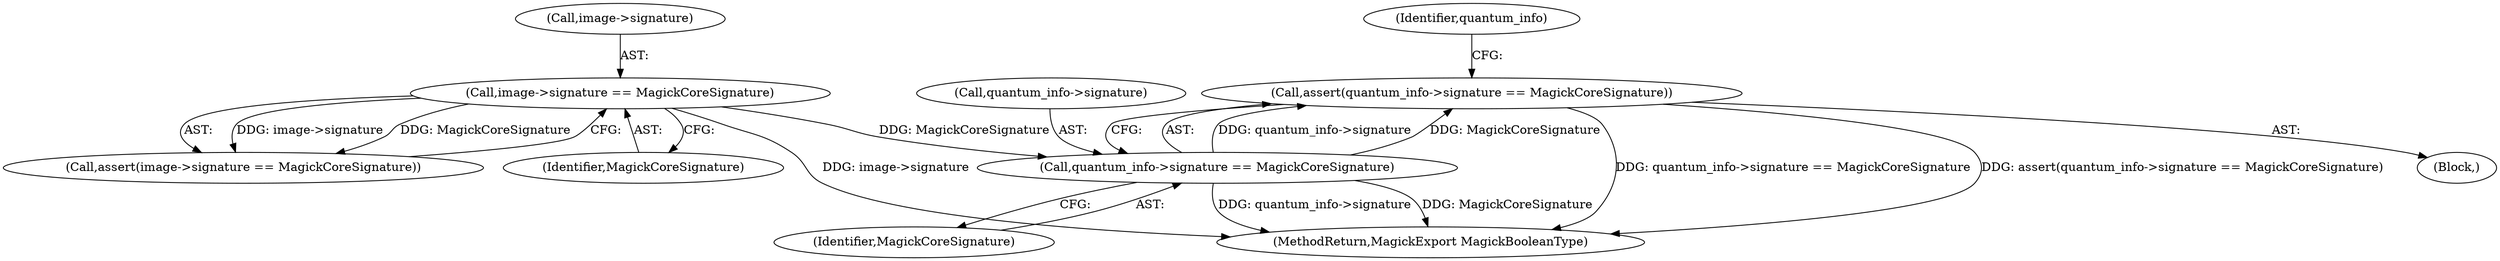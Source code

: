 digraph "0_ImageMagick_c4e63ad30bc42da691f2b5f82a24516dd6b4dc70_0@API" {
"1000141" [label="(Call,assert(quantum_info->signature == MagickCoreSignature))"];
"1000142" [label="(Call,quantum_info->signature == MagickCoreSignature)"];
"1000115" [label="(Call,image->signature == MagickCoreSignature)"];
"1000114" [label="(Call,assert(image->signature == MagickCoreSignature))"];
"1000141" [label="(Call,assert(quantum_info->signature == MagickCoreSignature))"];
"1000105" [label="(Block,)"];
"1000146" [label="(Identifier,MagickCoreSignature)"];
"1000143" [label="(Call,quantum_info->signature)"];
"1000240" [label="(MethodReturn,MagickExport MagickBooleanType)"];
"1000115" [label="(Call,image->signature == MagickCoreSignature)"];
"1000119" [label="(Identifier,MagickCoreSignature)"];
"1000149" [label="(Identifier,quantum_info)"];
"1000116" [label="(Call,image->signature)"];
"1000142" [label="(Call,quantum_info->signature == MagickCoreSignature)"];
"1000141" -> "1000105"  [label="AST: "];
"1000141" -> "1000142"  [label="CFG: "];
"1000142" -> "1000141"  [label="AST: "];
"1000149" -> "1000141"  [label="CFG: "];
"1000141" -> "1000240"  [label="DDG: quantum_info->signature == MagickCoreSignature"];
"1000141" -> "1000240"  [label="DDG: assert(quantum_info->signature == MagickCoreSignature)"];
"1000142" -> "1000141"  [label="DDG: quantum_info->signature"];
"1000142" -> "1000141"  [label="DDG: MagickCoreSignature"];
"1000142" -> "1000146"  [label="CFG: "];
"1000143" -> "1000142"  [label="AST: "];
"1000146" -> "1000142"  [label="AST: "];
"1000142" -> "1000240"  [label="DDG: quantum_info->signature"];
"1000142" -> "1000240"  [label="DDG: MagickCoreSignature"];
"1000115" -> "1000142"  [label="DDG: MagickCoreSignature"];
"1000115" -> "1000114"  [label="AST: "];
"1000115" -> "1000119"  [label="CFG: "];
"1000116" -> "1000115"  [label="AST: "];
"1000119" -> "1000115"  [label="AST: "];
"1000114" -> "1000115"  [label="CFG: "];
"1000115" -> "1000240"  [label="DDG: image->signature"];
"1000115" -> "1000114"  [label="DDG: image->signature"];
"1000115" -> "1000114"  [label="DDG: MagickCoreSignature"];
}
